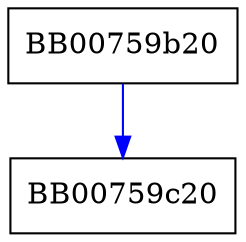 digraph x25519_fe64_sqr {
  node [shape="box"];
  graph [splines=ortho];
  BB00759b20 -> BB00759c20 [color="blue"];
}
